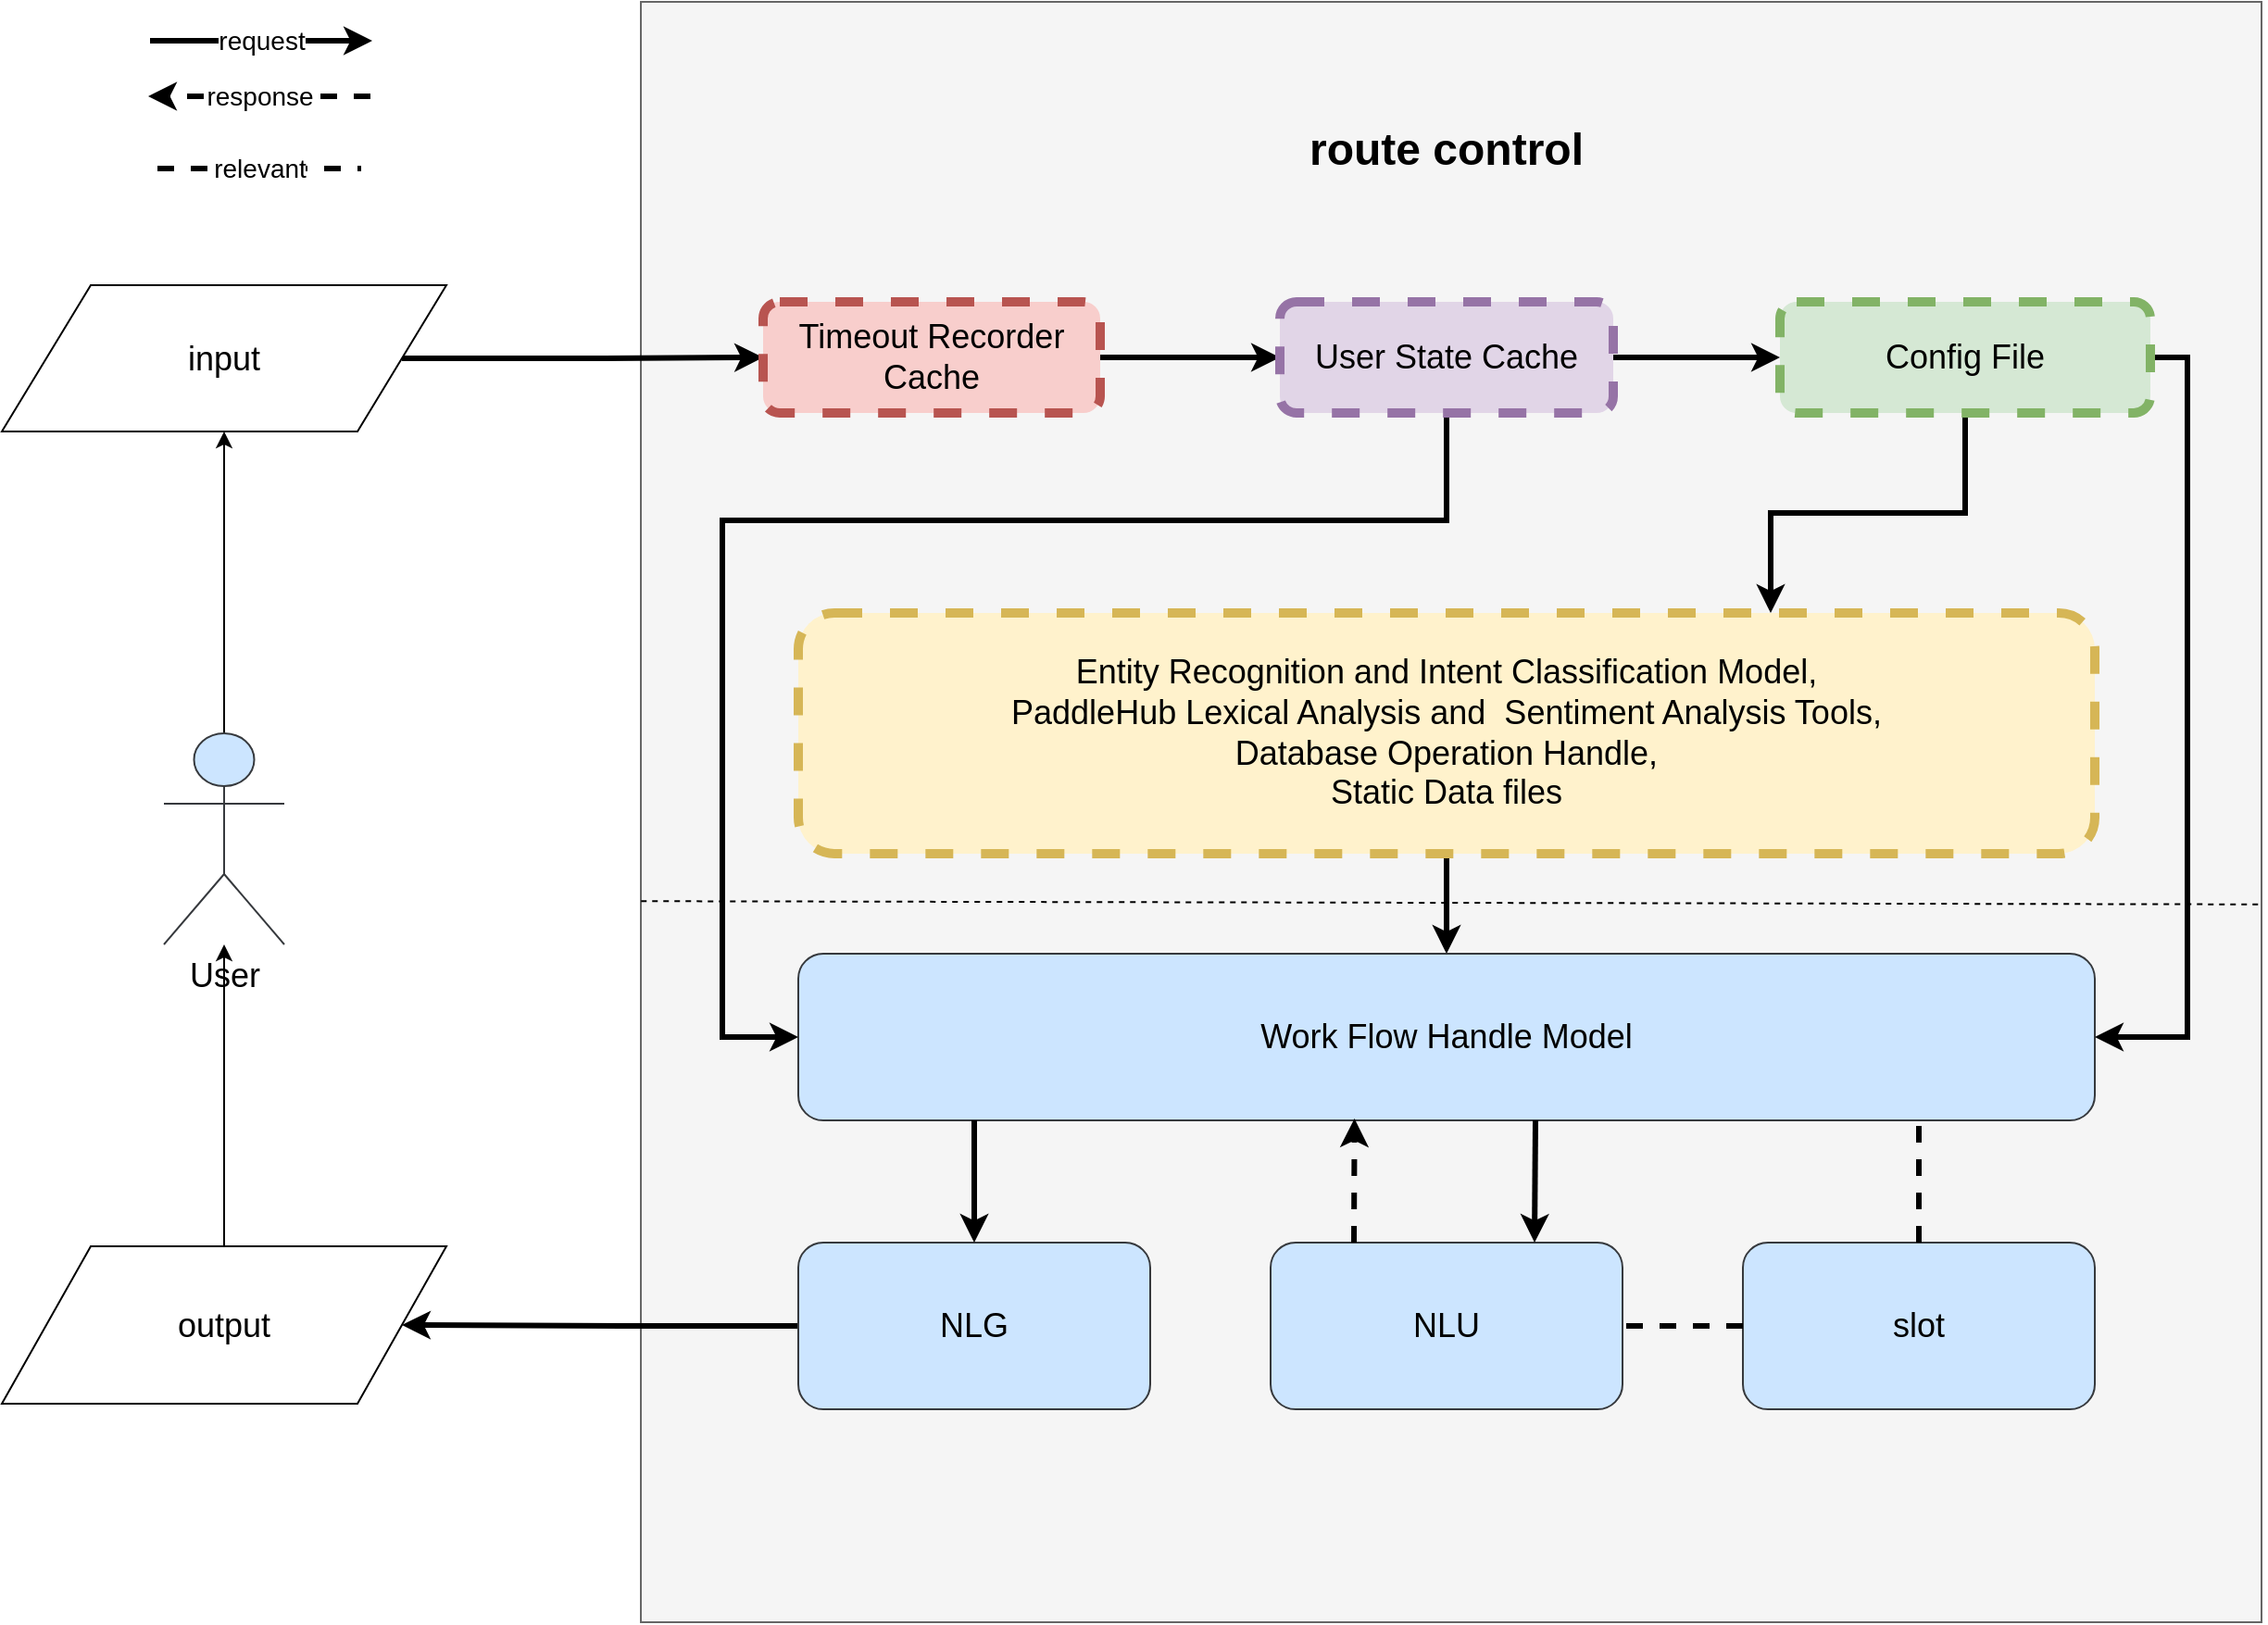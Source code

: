 <mxfile version="12.2.3" type="github" pages="1">
  <diagram id="k8DtaSIvsyxrqFg2_6P-" name="Page-1">
    <mxGraphModel dx="2449" dy="1514" grid="1" gridSize="10" guides="1" tooltips="1" connect="1" arrows="1" fold="1" page="1" pageScale="1" pageWidth="1169" pageHeight="827" math="0" shadow="0">
      <root>
        <mxCell id="0"/>
        <mxCell id="1" parent="0"/>
        <mxCell id="VisKUv_pg3tHPn-9GkEQ-13" value="" style="whiteSpace=wrap;html=1;aspect=fixed;fillColor=#f5f5f5;strokeColor=#666666;fontColor=#333333;" vertex="1" parent="1">
          <mxGeometry x="115" y="-100" width="875" height="875" as="geometry"/>
        </mxCell>
        <mxCell id="VisKUv_pg3tHPn-9GkEQ-7" style="edgeStyle=orthogonalEdgeStyle;rounded=0;orthogonalLoop=1;jettySize=auto;html=1;exitX=0.5;exitY=0;exitDx=0;exitDy=0;exitPerimeter=0;entryX=0.5;entryY=1;entryDx=0;entryDy=0;" edge="1" parent="1" source="VisKUv_pg3tHPn-9GkEQ-1" target="VisKUv_pg3tHPn-9GkEQ-5">
          <mxGeometry relative="1" as="geometry"/>
        </mxCell>
        <mxCell id="VisKUv_pg3tHPn-9GkEQ-1" value="&lt;font style=&quot;font-size: 18px&quot;&gt;User&lt;/font&gt;" style="shape=umlActor;verticalLabelPosition=bottom;labelBackgroundColor=#ffffff;verticalAlign=top;html=1;outlineConnect=0;fillColor=#cce5ff;strokeColor=#36393d;" vertex="1" parent="1">
          <mxGeometry x="-142.5" y="295" width="65" height="114" as="geometry"/>
        </mxCell>
        <mxCell id="VisKUv_pg3tHPn-9GkEQ-12" style="edgeStyle=orthogonalEdgeStyle;rounded=0;orthogonalLoop=1;jettySize=auto;html=1;exitX=1;exitY=0.5;exitDx=0;exitDy=0;entryX=0;entryY=0.5;entryDx=0;entryDy=0;strokeWidth=3;" edge="1" parent="1" source="VisKUv_pg3tHPn-9GkEQ-5" target="VisKUv_pg3tHPn-9GkEQ-19">
          <mxGeometry relative="1" as="geometry">
            <mxPoint x="-30" y="220" as="targetPoint"/>
          </mxGeometry>
        </mxCell>
        <mxCell id="VisKUv_pg3tHPn-9GkEQ-5" value="&lt;font style=&quot;font-size: 18px&quot;&gt;input&lt;/font&gt;" style="shape=parallelogram;perimeter=parallelogramPerimeter;whiteSpace=wrap;html=1;" vertex="1" parent="1">
          <mxGeometry x="-230" y="53" width="240" height="79" as="geometry"/>
        </mxCell>
        <mxCell id="VisKUv_pg3tHPn-9GkEQ-11" style="edgeStyle=orthogonalEdgeStyle;rounded=0;orthogonalLoop=1;jettySize=auto;html=1;exitX=0.5;exitY=0;exitDx=0;exitDy=0;" edge="1" parent="1" source="VisKUv_pg3tHPn-9GkEQ-6" target="VisKUv_pg3tHPn-9GkEQ-1">
          <mxGeometry relative="1" as="geometry">
            <mxPoint x="-170" y="460" as="targetPoint"/>
          </mxGeometry>
        </mxCell>
        <mxCell id="VisKUv_pg3tHPn-9GkEQ-6" value="&lt;font style=&quot;font-size: 18px&quot;&gt;output&lt;/font&gt;" style="shape=parallelogram;perimeter=parallelogramPerimeter;whiteSpace=wrap;html=1;" vertex="1" parent="1">
          <mxGeometry x="-230" y="572" width="240" height="85" as="geometry"/>
        </mxCell>
        <mxCell id="VisKUv_pg3tHPn-9GkEQ-14" value="&lt;font style=&quot;font-size: 24px&quot;&gt;&lt;b&gt;route control&lt;/b&gt;&lt;/font&gt;" style="text;html=1;strokeColor=none;fillColor=none;align=center;verticalAlign=middle;whiteSpace=wrap;rounded=0;" vertex="1" parent="1">
          <mxGeometry x="470" y="-30" width="160" height="20" as="geometry"/>
        </mxCell>
        <mxCell id="VisKUv_pg3tHPn-9GkEQ-26" style="edgeStyle=orthogonalEdgeStyle;rounded=0;orthogonalLoop=1;jettySize=auto;html=1;exitX=0.5;exitY=1;exitDx=0;exitDy=0;entryX=0.5;entryY=0;entryDx=0;entryDy=0;strokeWidth=3;" edge="1" parent="1" source="VisKUv_pg3tHPn-9GkEQ-17" target="VisKUv_pg3tHPn-9GkEQ-18">
          <mxGeometry relative="1" as="geometry"/>
        </mxCell>
        <mxCell id="VisKUv_pg3tHPn-9GkEQ-17" value="&lt;font style=&quot;font-size: 18px&quot;&gt;Entity Recognition and Intent Classification Model,&lt;br&gt;PaddleHub&amp;nbsp;Lexical Analysis and&amp;nbsp; Sentiment Analysis Tools,&lt;br&gt;Database Operation Handle,&lt;br&gt;Static Data files&lt;br&gt;&lt;/font&gt;" style="rounded=1;whiteSpace=wrap;html=1;dashed=1;fillColor=#fff2cc;strokeColor=#d6b656;strokeWidth=5;" vertex="1" parent="1">
          <mxGeometry x="200" y="230" width="700" height="130" as="geometry"/>
        </mxCell>
        <mxCell id="VisKUv_pg3tHPn-9GkEQ-18" value="&lt;font style=&quot;font-size: 18px&quot;&gt;Work Flow Handle Model&lt;/font&gt;" style="rounded=1;whiteSpace=wrap;html=1;fillColor=#cce5ff;strokeColor=#36393d;" vertex="1" parent="1">
          <mxGeometry x="200" y="414" width="700" height="90" as="geometry"/>
        </mxCell>
        <mxCell id="VisKUv_pg3tHPn-9GkEQ-22" style="edgeStyle=orthogonalEdgeStyle;rounded=0;orthogonalLoop=1;jettySize=auto;html=1;exitX=1;exitY=0.5;exitDx=0;exitDy=0;strokeWidth=3;" edge="1" parent="1" source="VisKUv_pg3tHPn-9GkEQ-19" target="VisKUv_pg3tHPn-9GkEQ-21">
          <mxGeometry relative="1" as="geometry"/>
        </mxCell>
        <mxCell id="VisKUv_pg3tHPn-9GkEQ-19" value="&lt;span style=&quot;font-size: 18px&quot;&gt;Timeout Recorder Cache&lt;/span&gt;" style="rounded=1;whiteSpace=wrap;html=1;strokeWidth=5;dashed=1;fillColor=#f8cecc;strokeColor=#b85450;" vertex="1" parent="1">
          <mxGeometry x="181" y="62" width="182" height="60" as="geometry"/>
        </mxCell>
        <mxCell id="VisKUv_pg3tHPn-9GkEQ-27" style="edgeStyle=orthogonalEdgeStyle;rounded=0;orthogonalLoop=1;jettySize=auto;html=1;exitX=1;exitY=0.5;exitDx=0;exitDy=0;entryX=1;entryY=0.5;entryDx=0;entryDy=0;strokeWidth=3;" edge="1" parent="1" source="VisKUv_pg3tHPn-9GkEQ-20" target="VisKUv_pg3tHPn-9GkEQ-18">
          <mxGeometry relative="1" as="geometry"/>
        </mxCell>
        <mxCell id="VisKUv_pg3tHPn-9GkEQ-45" style="edgeStyle=orthogonalEdgeStyle;rounded=0;orthogonalLoop=1;jettySize=auto;html=1;exitX=0.5;exitY=1;exitDx=0;exitDy=0;entryX=0.75;entryY=0;entryDx=0;entryDy=0;strokeWidth=3;" edge="1" parent="1" source="VisKUv_pg3tHPn-9GkEQ-20" target="VisKUv_pg3tHPn-9GkEQ-17">
          <mxGeometry relative="1" as="geometry"/>
        </mxCell>
        <mxCell id="VisKUv_pg3tHPn-9GkEQ-20" value="&lt;span style=&quot;font-size: 18px&quot;&gt;Config File&lt;/span&gt;" style="rounded=1;whiteSpace=wrap;html=1;strokeWidth=5;dashed=1;fillColor=#d5e8d4;strokeColor=#82b366;" vertex="1" parent="1">
          <mxGeometry x="730" y="62" width="200" height="60" as="geometry"/>
        </mxCell>
        <mxCell id="VisKUv_pg3tHPn-9GkEQ-23" style="edgeStyle=orthogonalEdgeStyle;rounded=0;orthogonalLoop=1;jettySize=auto;html=1;exitX=1;exitY=0.5;exitDx=0;exitDy=0;strokeWidth=3;" edge="1" parent="1" source="VisKUv_pg3tHPn-9GkEQ-21" target="VisKUv_pg3tHPn-9GkEQ-20">
          <mxGeometry relative="1" as="geometry"/>
        </mxCell>
        <mxCell id="VisKUv_pg3tHPn-9GkEQ-28" style="edgeStyle=orthogonalEdgeStyle;rounded=0;orthogonalLoop=1;jettySize=auto;html=1;exitX=0.5;exitY=1;exitDx=0;exitDy=0;strokeWidth=3;entryX=0;entryY=0.5;entryDx=0;entryDy=0;" edge="1" parent="1" source="VisKUv_pg3tHPn-9GkEQ-21" target="VisKUv_pg3tHPn-9GkEQ-18">
          <mxGeometry relative="1" as="geometry">
            <Array as="points">
              <mxPoint x="550" y="180"/>
              <mxPoint x="159" y="180"/>
              <mxPoint x="159" y="459"/>
            </Array>
          </mxGeometry>
        </mxCell>
        <mxCell id="VisKUv_pg3tHPn-9GkEQ-21" value="&lt;span style=&quot;font-size: 18px&quot;&gt;User State Cache&lt;/span&gt;" style="rounded=1;whiteSpace=wrap;html=1;strokeWidth=5;dashed=1;fillColor=#e1d5e7;strokeColor=#9673a6;" vertex="1" parent="1">
          <mxGeometry x="460" y="62" width="180" height="60" as="geometry"/>
        </mxCell>
        <mxCell id="VisKUv_pg3tHPn-9GkEQ-30" value="&lt;font style=&quot;font-size: 18px&quot;&gt;NLU&lt;/font&gt;" style="rounded=1;whiteSpace=wrap;html=1;fillColor=#cce5ff;strokeColor=#36393d;" vertex="1" parent="1">
          <mxGeometry x="455" y="570" width="190" height="90" as="geometry"/>
        </mxCell>
        <mxCell id="VisKUv_pg3tHPn-9GkEQ-44" style="edgeStyle=orthogonalEdgeStyle;rounded=0;orthogonalLoop=1;jettySize=auto;html=1;exitX=0;exitY=0.5;exitDx=0;exitDy=0;entryX=1;entryY=0.5;entryDx=0;entryDy=0;strokeWidth=3;" edge="1" parent="1" source="VisKUv_pg3tHPn-9GkEQ-31" target="VisKUv_pg3tHPn-9GkEQ-6">
          <mxGeometry relative="1" as="geometry"/>
        </mxCell>
        <mxCell id="VisKUv_pg3tHPn-9GkEQ-31" value="&lt;font style=&quot;font-size: 18px&quot;&gt;NLG&lt;/font&gt;" style="rounded=1;whiteSpace=wrap;html=1;fillColor=#cce5ff;strokeColor=#36393d;" vertex="1" parent="1">
          <mxGeometry x="200" y="570" width="190" height="90" as="geometry"/>
        </mxCell>
        <mxCell id="VisKUv_pg3tHPn-9GkEQ-32" value="&lt;font style=&quot;font-size: 18px&quot;&gt;slot&lt;/font&gt;" style="rounded=1;whiteSpace=wrap;html=1;fillColor=#cce5ff;strokeColor=#36393d;" vertex="1" parent="1">
          <mxGeometry x="710" y="570" width="190" height="90" as="geometry"/>
        </mxCell>
        <mxCell id="VisKUv_pg3tHPn-9GkEQ-35" value="" style="endArrow=none;dashed=1;html=1;strokeWidth=3;exitX=0.5;exitY=0;exitDx=0;exitDy=0;" edge="1" parent="1" source="VisKUv_pg3tHPn-9GkEQ-32">
          <mxGeometry width="50" height="50" relative="1" as="geometry">
            <mxPoint x="780" y="570" as="sourcePoint"/>
            <mxPoint x="805" y="504" as="targetPoint"/>
          </mxGeometry>
        </mxCell>
        <mxCell id="VisKUv_pg3tHPn-9GkEQ-36" value="" style="endArrow=none;dashed=1;html=1;strokeWidth=3;exitX=0;exitY=0.5;exitDx=0;exitDy=0;entryX=1;entryY=0.5;entryDx=0;entryDy=0;" edge="1" parent="1" source="VisKUv_pg3tHPn-9GkEQ-32" target="VisKUv_pg3tHPn-9GkEQ-30">
          <mxGeometry width="50" height="50" relative="1" as="geometry">
            <mxPoint x="815" y="580" as="sourcePoint"/>
            <mxPoint x="815" y="514" as="targetPoint"/>
          </mxGeometry>
        </mxCell>
        <mxCell id="VisKUv_pg3tHPn-9GkEQ-40" value="" style="endArrow=classic;html=1;strokeWidth=3;entryX=0.75;entryY=0;entryDx=0;entryDy=0;" edge="1" parent="1" target="VisKUv_pg3tHPn-9GkEQ-30">
          <mxGeometry width="50" height="50" relative="1" as="geometry">
            <mxPoint x="598" y="504" as="sourcePoint"/>
            <mxPoint x="598" y="571" as="targetPoint"/>
          </mxGeometry>
        </mxCell>
        <mxCell id="VisKUv_pg3tHPn-9GkEQ-42" value="" style="endArrow=classic;html=1;strokeWidth=3;entryX=0.429;entryY=1;entryDx=0;entryDy=0;entryPerimeter=0;dashed=1;" edge="1" parent="1">
          <mxGeometry width="50" height="50" relative="1" as="geometry">
            <mxPoint x="500" y="570" as="sourcePoint"/>
            <mxPoint x="500.3" y="503" as="targetPoint"/>
          </mxGeometry>
        </mxCell>
        <mxCell id="VisKUv_pg3tHPn-9GkEQ-43" value="" style="endArrow=classic;html=1;strokeWidth=3;entryX=0.5;entryY=0;entryDx=0;entryDy=0;" edge="1" parent="1" target="VisKUv_pg3tHPn-9GkEQ-31">
          <mxGeometry width="50" height="50" relative="1" as="geometry">
            <mxPoint x="295" y="504" as="sourcePoint"/>
            <mxPoint x="295" y="569" as="targetPoint"/>
          </mxGeometry>
        </mxCell>
        <mxCell id="VisKUv_pg3tHPn-9GkEQ-48" value="&lt;font style=&quot;font-size: 14px&quot;&gt;request&lt;/font&gt;" style="endArrow=classic;html=1;strokeWidth=3;" edge="1" parent="1">
          <mxGeometry width="50" height="50" relative="1" as="geometry">
            <mxPoint x="-150" y="-79" as="sourcePoint"/>
            <mxPoint x="-30" y="-79" as="targetPoint"/>
          </mxGeometry>
        </mxCell>
        <mxCell id="VisKUv_pg3tHPn-9GkEQ-49" value="&lt;font style=&quot;font-size: 14px&quot;&gt;response&lt;/font&gt;" style="endArrow=classic;html=1;dashed=1;strokeWidth=3;" edge="1" parent="1">
          <mxGeometry width="50" height="50" relative="1" as="geometry">
            <mxPoint x="-31" y="-49.0" as="sourcePoint"/>
            <mxPoint x="-151" y="-49.0" as="targetPoint"/>
          </mxGeometry>
        </mxCell>
        <mxCell id="VisKUv_pg3tHPn-9GkEQ-50" value="&lt;font style=&quot;font-size: 14px&quot;&gt;relevant&lt;/font&gt;" style="endArrow=none;dashed=1;html=1;strokeWidth=3;" edge="1" parent="1">
          <mxGeometry width="50" height="50" relative="1" as="geometry">
            <mxPoint x="-146" y="-10" as="sourcePoint"/>
            <mxPoint x="-36" y="-10" as="targetPoint"/>
          </mxGeometry>
        </mxCell>
        <mxCell id="VisKUv_pg3tHPn-9GkEQ-51" value="" style="endArrow=none;dashed=1;html=1;strokeWidth=1;entryX=1;entryY=0.557;entryDx=0;entryDy=0;entryPerimeter=0;exitX=-0.001;exitY=0.555;exitDx=0;exitDy=0;exitPerimeter=0;" edge="1" parent="1">
          <mxGeometry width="50" height="50" relative="1" as="geometry">
            <mxPoint x="115.125" y="385.625" as="sourcePoint"/>
            <mxPoint x="991.0" y="387.375" as="targetPoint"/>
          </mxGeometry>
        </mxCell>
      </root>
    </mxGraphModel>
  </diagram>
</mxfile>
